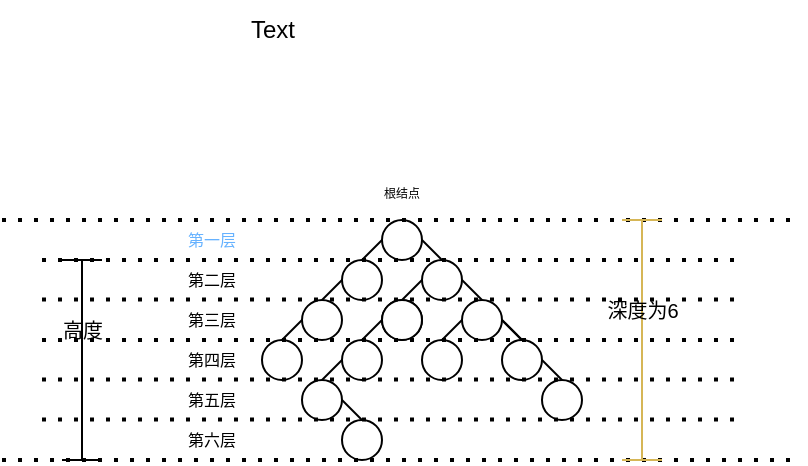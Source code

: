 <mxfile version="24.8.9">
  <diagram name="第 1 页" id="nKXCnL6x7yEZuY7Ssmie">
    <mxGraphModel dx="418" dy="318" grid="1" gridSize="10" guides="1" tooltips="1" connect="1" arrows="1" fold="1" page="1" pageScale="1" pageWidth="827" pageHeight="1169" math="0" shadow="0">
      <root>
        <mxCell id="0" />
        <mxCell id="1" parent="0" />
        <mxCell id="6oO82O1o3rVKVG3HV-kC-1" value="" style="ellipse;whiteSpace=wrap;html=1;aspect=fixed;" vertex="1" parent="1">
          <mxGeometry x="310" y="130" width="20" height="20" as="geometry" />
        </mxCell>
        <mxCell id="6oO82O1o3rVKVG3HV-kC-3" value="" style="ellipse;whiteSpace=wrap;html=1;aspect=fixed;" vertex="1" parent="1">
          <mxGeometry x="290" y="150" width="20" height="20" as="geometry" />
        </mxCell>
        <mxCell id="6oO82O1o3rVKVG3HV-kC-4" value="" style="ellipse;whiteSpace=wrap;html=1;aspect=fixed;" vertex="1" parent="1">
          <mxGeometry x="330" y="150" width="20" height="20" as="geometry" />
        </mxCell>
        <mxCell id="6oO82O1o3rVKVG3HV-kC-5" value="" style="ellipse;whiteSpace=wrap;html=1;aspect=fixed;" vertex="1" parent="1">
          <mxGeometry x="270" y="170" width="20" height="20" as="geometry" />
        </mxCell>
        <mxCell id="6oO82O1o3rVKVG3HV-kC-6" value="" style="ellipse;whiteSpace=wrap;html=1;aspect=fixed;" vertex="1" parent="1">
          <mxGeometry x="250" y="190" width="20" height="20" as="geometry" />
        </mxCell>
        <mxCell id="6oO82O1o3rVKVG3HV-kC-9" value="" style="ellipse;whiteSpace=wrap;html=1;aspect=fixed;" vertex="1" parent="1">
          <mxGeometry x="310" y="170" width="20" height="20" as="geometry" />
        </mxCell>
        <mxCell id="6oO82O1o3rVKVG3HV-kC-10" value="" style="ellipse;whiteSpace=wrap;html=1;aspect=fixed;" vertex="1" parent="1">
          <mxGeometry x="290" y="190" width="20" height="20" as="geometry" />
        </mxCell>
        <mxCell id="6oO82O1o3rVKVG3HV-kC-11" value="" style="ellipse;whiteSpace=wrap;html=1;aspect=fixed;" vertex="1" parent="1">
          <mxGeometry x="270" y="210" width="20" height="20" as="geometry" />
        </mxCell>
        <mxCell id="6oO82O1o3rVKVG3HV-kC-12" value="" style="ellipse;whiteSpace=wrap;html=1;aspect=fixed;" vertex="1" parent="1">
          <mxGeometry x="310" y="170" width="20" height="20" as="geometry" />
        </mxCell>
        <mxCell id="6oO82O1o3rVKVG3HV-kC-13" value="" style="ellipse;whiteSpace=wrap;html=1;aspect=fixed;" vertex="1" parent="1">
          <mxGeometry x="290" y="230" width="20" height="20" as="geometry" />
        </mxCell>
        <mxCell id="6oO82O1o3rVKVG3HV-kC-14" value="" style="ellipse;whiteSpace=wrap;html=1;aspect=fixed;" vertex="1" parent="1">
          <mxGeometry x="370" y="190" width="20" height="20" as="geometry" />
        </mxCell>
        <mxCell id="6oO82O1o3rVKVG3HV-kC-15" value="" style="ellipse;whiteSpace=wrap;html=1;aspect=fixed;" vertex="1" parent="1">
          <mxGeometry x="350" y="170" width="20" height="20" as="geometry" />
        </mxCell>
        <mxCell id="6oO82O1o3rVKVG3HV-kC-16" value="" style="ellipse;whiteSpace=wrap;html=1;aspect=fixed;" vertex="1" parent="1">
          <mxGeometry x="330" y="190" width="20" height="20" as="geometry" />
        </mxCell>
        <mxCell id="6oO82O1o3rVKVG3HV-kC-17" value="" style="ellipse;whiteSpace=wrap;html=1;aspect=fixed;" vertex="1" parent="1">
          <mxGeometry x="390" y="210" width="20" height="20" as="geometry" />
        </mxCell>
        <mxCell id="6oO82O1o3rVKVG3HV-kC-18" value="" style="endArrow=none;html=1;rounded=0;entryX=0;entryY=0.5;entryDx=0;entryDy=0;" edge="1" parent="1" target="6oO82O1o3rVKVG3HV-kC-1">
          <mxGeometry width="50" height="50" relative="1" as="geometry">
            <mxPoint x="300" y="150" as="sourcePoint" />
            <mxPoint x="190" y="140" as="targetPoint" />
            <Array as="points" />
          </mxGeometry>
        </mxCell>
        <mxCell id="6oO82O1o3rVKVG3HV-kC-19" value="" style="endArrow=none;html=1;rounded=0;entryX=0;entryY=0.5;entryDx=0;entryDy=0;" edge="1" parent="1">
          <mxGeometry width="50" height="50" relative="1" as="geometry">
            <mxPoint x="280" y="170" as="sourcePoint" />
            <mxPoint x="290" y="160" as="targetPoint" />
            <Array as="points" />
          </mxGeometry>
        </mxCell>
        <mxCell id="6oO82O1o3rVKVG3HV-kC-20" value="" style="endArrow=none;html=1;rounded=0;entryX=0;entryY=0.5;entryDx=0;entryDy=0;" edge="1" parent="1">
          <mxGeometry width="50" height="50" relative="1" as="geometry">
            <mxPoint x="320" y="170" as="sourcePoint" />
            <mxPoint x="330" y="160" as="targetPoint" />
            <Array as="points" />
          </mxGeometry>
        </mxCell>
        <mxCell id="6oO82O1o3rVKVG3HV-kC-21" value="" style="endArrow=none;html=1;rounded=0;entryX=0;entryY=0.5;entryDx=0;entryDy=0;" edge="1" parent="1">
          <mxGeometry width="50" height="50" relative="1" as="geometry">
            <mxPoint x="260" y="190" as="sourcePoint" />
            <mxPoint x="270" y="180" as="targetPoint" />
            <Array as="points" />
          </mxGeometry>
        </mxCell>
        <mxCell id="6oO82O1o3rVKVG3HV-kC-22" value="" style="endArrow=none;html=1;rounded=0;entryX=0;entryY=0.5;entryDx=0;entryDy=0;" edge="1" parent="1">
          <mxGeometry width="50" height="50" relative="1" as="geometry">
            <mxPoint x="340" y="190" as="sourcePoint" />
            <mxPoint x="350" y="180" as="targetPoint" />
            <Array as="points" />
          </mxGeometry>
        </mxCell>
        <mxCell id="6oO82O1o3rVKVG3HV-kC-23" value="" style="endArrow=none;html=1;rounded=0;entryX=0;entryY=0.5;entryDx=0;entryDy=0;" edge="1" parent="1">
          <mxGeometry width="50" height="50" relative="1" as="geometry">
            <mxPoint x="300" y="190" as="sourcePoint" />
            <mxPoint x="310" y="180" as="targetPoint" />
            <Array as="points" />
          </mxGeometry>
        </mxCell>
        <mxCell id="6oO82O1o3rVKVG3HV-kC-24" value="" style="endArrow=none;html=1;rounded=0;entryX=0;entryY=0.5;entryDx=0;entryDy=0;" edge="1" parent="1">
          <mxGeometry width="50" height="50" relative="1" as="geometry">
            <mxPoint x="280" y="210" as="sourcePoint" />
            <mxPoint x="290" y="200" as="targetPoint" />
            <Array as="points" />
          </mxGeometry>
        </mxCell>
        <mxCell id="6oO82O1o3rVKVG3HV-kC-25" value="" style="endArrow=none;html=1;rounded=0;entryX=0;entryY=0.5;entryDx=0;entryDy=0;" edge="1" parent="1">
          <mxGeometry width="50" height="50" relative="1" as="geometry">
            <mxPoint x="340.0" y="150" as="sourcePoint" />
            <mxPoint x="330.0" y="140" as="targetPoint" />
            <Array as="points" />
          </mxGeometry>
        </mxCell>
        <mxCell id="6oO82O1o3rVKVG3HV-kC-26" value="" style="endArrow=none;html=1;rounded=0;entryX=0;entryY=0.5;entryDx=0;entryDy=0;" edge="1" parent="1">
          <mxGeometry width="50" height="50" relative="1" as="geometry">
            <mxPoint x="360.0" y="170" as="sourcePoint" />
            <mxPoint x="350.0" y="160" as="targetPoint" />
            <Array as="points" />
          </mxGeometry>
        </mxCell>
        <mxCell id="6oO82O1o3rVKVG3HV-kC-27" value="" style="endArrow=none;html=1;rounded=0;entryX=0;entryY=0.5;entryDx=0;entryDy=0;" edge="1" parent="1">
          <mxGeometry width="50" height="50" relative="1" as="geometry">
            <mxPoint x="300.0" y="230" as="sourcePoint" />
            <mxPoint x="290.0" y="220" as="targetPoint" />
            <Array as="points" />
          </mxGeometry>
        </mxCell>
        <mxCell id="6oO82O1o3rVKVG3HV-kC-29" value="" style="endArrow=none;html=1;rounded=0;entryX=0;entryY=0.5;entryDx=0;entryDy=0;" edge="1" parent="1">
          <mxGeometry width="50" height="50" relative="1" as="geometry">
            <mxPoint x="380.0" y="190" as="sourcePoint" />
            <mxPoint x="370.0" y="180" as="targetPoint" />
            <Array as="points" />
          </mxGeometry>
        </mxCell>
        <mxCell id="6oO82O1o3rVKVG3HV-kC-30" value="" style="endArrow=none;html=1;rounded=0;entryX=0;entryY=0.5;entryDx=0;entryDy=0;" edge="1" parent="1">
          <mxGeometry width="50" height="50" relative="1" as="geometry">
            <mxPoint x="380.0" y="190" as="sourcePoint" />
            <mxPoint x="370.0" y="180" as="targetPoint" />
            <Array as="points" />
          </mxGeometry>
        </mxCell>
        <mxCell id="6oO82O1o3rVKVG3HV-kC-31" value="" style="endArrow=none;html=1;rounded=0;entryX=0;entryY=0.5;entryDx=0;entryDy=0;" edge="1" parent="1">
          <mxGeometry width="50" height="50" relative="1" as="geometry">
            <mxPoint x="400.0" y="210" as="sourcePoint" />
            <mxPoint x="390.0" y="200" as="targetPoint" />
            <Array as="points" />
          </mxGeometry>
        </mxCell>
        <mxCell id="6oO82O1o3rVKVG3HV-kC-32" value="&lt;font style=&quot;font-size: 6px;&quot;&gt;根结点&lt;/font&gt;" style="text;html=1;align=center;verticalAlign=middle;whiteSpace=wrap;rounded=0;" vertex="1" parent="1">
          <mxGeometry x="305" y="110" width="30" height="10" as="geometry" />
        </mxCell>
        <mxCell id="6oO82O1o3rVKVG3HV-kC-40" value="" style="endArrow=none;dashed=1;html=1;dashPattern=1 3;strokeWidth=2;rounded=0;" edge="1" parent="1">
          <mxGeometry width="50" height="50" relative="1" as="geometry">
            <mxPoint x="120" y="250" as="sourcePoint" />
            <mxPoint x="520" y="250" as="targetPoint" />
          </mxGeometry>
        </mxCell>
        <mxCell id="6oO82O1o3rVKVG3HV-kC-41" value="" style="endArrow=none;dashed=1;html=1;dashPattern=1 3;strokeWidth=2;rounded=0;" edge="1" parent="1">
          <mxGeometry width="50" height="50" relative="1" as="geometry">
            <mxPoint x="120" y="130" as="sourcePoint" />
            <mxPoint x="520" y="130" as="targetPoint" />
          </mxGeometry>
        </mxCell>
        <mxCell id="6oO82O1o3rVKVG3HV-kC-42" value="" style="shape=crossbar;whiteSpace=wrap;html=1;rounded=1;direction=south;" vertex="1" parent="1">
          <mxGeometry x="150" y="150" width="20" height="100" as="geometry" />
        </mxCell>
        <mxCell id="6oO82O1o3rVKVG3HV-kC-44" value="&lt;font style=&quot;font-size: 10px;&quot;&gt;高度&lt;/font&gt;" style="text;html=1;align=center;verticalAlign=middle;resizable=0;points=[];autosize=1;strokeColor=none;fillColor=none;" vertex="1" parent="1">
          <mxGeometry x="140" y="170" width="40" height="30" as="geometry" />
        </mxCell>
        <mxCell id="6oO82O1o3rVKVG3HV-kC-45" value="" style="shape=crossbar;whiteSpace=wrap;html=1;rounded=1;direction=south;fillColor=#fff2cc;strokeColor=#d6b656;" vertex="1" parent="1">
          <mxGeometry x="430" y="130" width="20" height="120" as="geometry" />
        </mxCell>
        <mxCell id="6oO82O1o3rVKVG3HV-kC-46" value="&lt;font style=&quot;font-size: 10px;&quot;&gt;深度为6&lt;/font&gt;" style="text;html=1;align=center;verticalAlign=middle;resizable=0;points=[];autosize=1;strokeColor=none;fillColor=none;" vertex="1" parent="1">
          <mxGeometry x="410" y="160" width="60" height="30" as="geometry" />
        </mxCell>
        <mxCell id="6oO82O1o3rVKVG3HV-kC-50" value="" style="endArrow=none;dashed=1;html=1;dashPattern=1 3;strokeWidth=2;rounded=0;" edge="1" parent="1">
          <mxGeometry width="50" height="50" relative="1" as="geometry">
            <mxPoint x="140" y="150" as="sourcePoint" />
            <mxPoint x="491" y="150" as="targetPoint" />
          </mxGeometry>
        </mxCell>
        <mxCell id="6oO82O1o3rVKVG3HV-kC-51" value="" style="endArrow=none;dashed=1;html=1;dashPattern=1 3;strokeWidth=2;rounded=0;" edge="1" parent="1">
          <mxGeometry width="50" height="50" relative="1" as="geometry">
            <mxPoint x="140" y="169.81" as="sourcePoint" />
            <mxPoint x="491" y="169.81" as="targetPoint" />
          </mxGeometry>
        </mxCell>
        <mxCell id="6oO82O1o3rVKVG3HV-kC-52" value="" style="endArrow=none;dashed=1;html=1;dashPattern=1 3;strokeWidth=2;rounded=0;" edge="1" parent="1">
          <mxGeometry width="50" height="50" relative="1" as="geometry">
            <mxPoint x="140" y="190" as="sourcePoint" />
            <mxPoint x="491" y="190" as="targetPoint" />
          </mxGeometry>
        </mxCell>
        <mxCell id="6oO82O1o3rVKVG3HV-kC-53" value="" style="endArrow=none;dashed=1;html=1;dashPattern=1 3;strokeWidth=2;rounded=0;" edge="1" parent="1">
          <mxGeometry width="50" height="50" relative="1" as="geometry">
            <mxPoint x="140" y="229.81" as="sourcePoint" />
            <mxPoint x="491" y="229.81" as="targetPoint" />
          </mxGeometry>
        </mxCell>
        <mxCell id="6oO82O1o3rVKVG3HV-kC-54" value="" style="endArrow=none;dashed=1;html=1;dashPattern=1 3;strokeWidth=2;rounded=0;" edge="1" parent="1">
          <mxGeometry width="50" height="50" relative="1" as="geometry">
            <mxPoint x="140" y="209.81" as="sourcePoint" />
            <mxPoint x="491" y="209.81" as="targetPoint" />
          </mxGeometry>
        </mxCell>
        <mxCell id="6oO82O1o3rVKVG3HV-kC-55" value="Text" style="text;html=1;align=center;verticalAlign=middle;resizable=0;points=[];autosize=1;strokeColor=none;fillColor=none;" vertex="1" parent="1">
          <mxGeometry x="230" y="20" width="50" height="30" as="geometry" />
        </mxCell>
        <mxCell id="6oO82O1o3rVKVG3HV-kC-57" value="第一层" style="text;html=1;align=center;verticalAlign=middle;whiteSpace=wrap;rounded=0;fontSize=8;fontColor=#66B2FF;" vertex="1" parent="1">
          <mxGeometry x="200" y="135" width="50" height="10" as="geometry" />
        </mxCell>
        <mxCell id="6oO82O1o3rVKVG3HV-kC-58" value="第二层" style="text;html=1;align=center;verticalAlign=middle;whiteSpace=wrap;rounded=0;fontSize=8;" vertex="1" parent="1">
          <mxGeometry x="200" y="155" width="50" height="10" as="geometry" />
        </mxCell>
        <mxCell id="6oO82O1o3rVKVG3HV-kC-59" value="第三层" style="text;html=1;align=center;verticalAlign=middle;whiteSpace=wrap;rounded=0;fontSize=8;" vertex="1" parent="1">
          <mxGeometry x="200" y="175" width="50" height="10" as="geometry" />
        </mxCell>
        <mxCell id="6oO82O1o3rVKVG3HV-kC-60" value="第四层" style="text;html=1;align=center;verticalAlign=middle;whiteSpace=wrap;rounded=0;fontSize=8;" vertex="1" parent="1">
          <mxGeometry x="200" y="195" width="50" height="10" as="geometry" />
        </mxCell>
        <mxCell id="6oO82O1o3rVKVG3HV-kC-61" value="第五层" style="text;html=1;align=center;verticalAlign=middle;whiteSpace=wrap;rounded=0;fontSize=8;" vertex="1" parent="1">
          <mxGeometry x="200" y="215" width="50" height="10" as="geometry" />
        </mxCell>
        <mxCell id="6oO82O1o3rVKVG3HV-kC-62" value="第六层" style="text;html=1;align=center;verticalAlign=middle;whiteSpace=wrap;rounded=0;fontSize=8;" vertex="1" parent="1">
          <mxGeometry x="200" y="235" width="50" height="10" as="geometry" />
        </mxCell>
      </root>
    </mxGraphModel>
  </diagram>
</mxfile>
